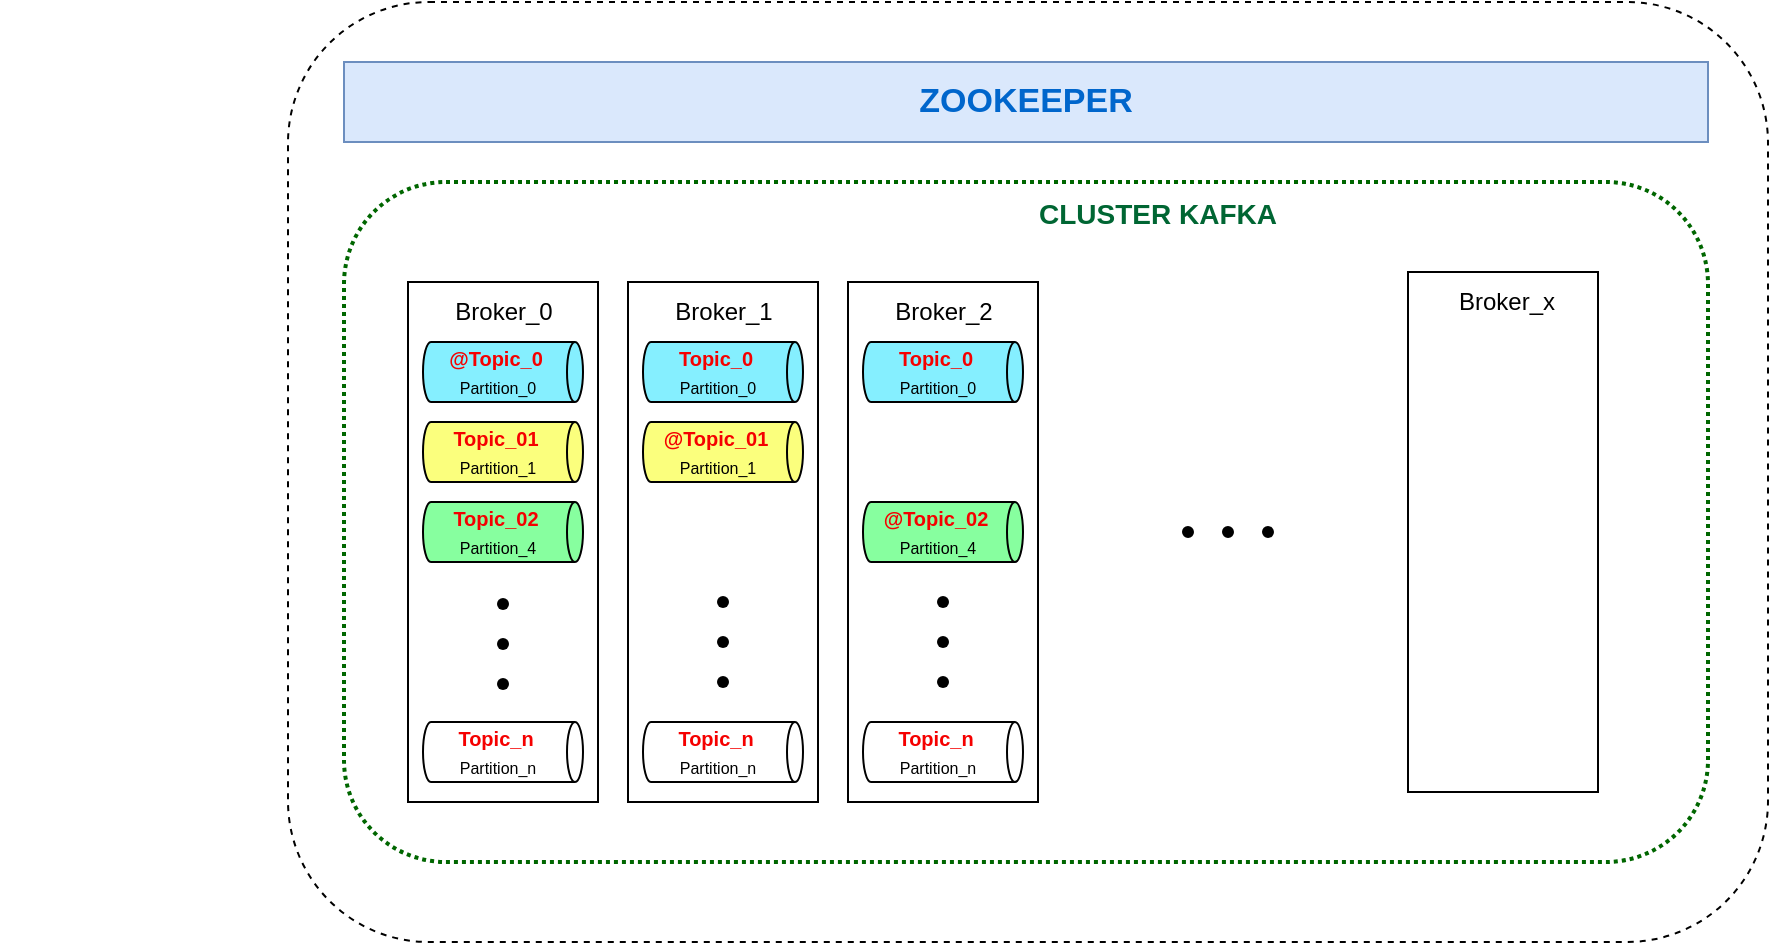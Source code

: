 <mxfile version="24.2.5" type="github">
  <diagram name="Página-1" id="1RrXKW-j6NRrJkK_RttK">
    <mxGraphModel dx="2022" dy="650" grid="1" gridSize="10" guides="1" tooltips="1" connect="1" arrows="1" fold="1" page="1" pageScale="1" pageWidth="827" pageHeight="1169" math="0" shadow="0">
      <root>
        <mxCell id="0" />
        <mxCell id="1" parent="0" />
        <mxCell id="chSGc92qNMqzSdfyWefD-2" value="" style="rounded=1;whiteSpace=wrap;html=1;dashed=1;" vertex="1" parent="1">
          <mxGeometry x="-40" y="190" width="740" height="470" as="geometry" />
        </mxCell>
        <mxCell id="chSGc92qNMqzSdfyWefD-3" value="&lt;b&gt;&lt;font style=&quot;font-size: 17px;&quot; color=&quot;#0066cc&quot;&gt;ZOOKEEPER&lt;/font&gt;&lt;/b&gt;" style="rounded=0;whiteSpace=wrap;html=1;fillColor=#dae8fc;strokeColor=#6c8ebf;" vertex="1" parent="1">
          <mxGeometry x="-12" y="220" width="682" height="40" as="geometry" />
        </mxCell>
        <mxCell id="chSGc92qNMqzSdfyWefD-4" value="" style="rounded=1;whiteSpace=wrap;html=1;strokeColor=#006600;dashed=1;strokeWidth=2;dashPattern=1 1;" vertex="1" parent="1">
          <mxGeometry x="-12" y="280" width="682" height="340" as="geometry" />
        </mxCell>
        <mxCell id="chSGc92qNMqzSdfyWefD-21" value="" style="group;fillColor=#f8cecc;strokeColor=#b85450;" vertex="1" connectable="0" parent="1">
          <mxGeometry x="20" y="330" width="95" height="260" as="geometry" />
        </mxCell>
        <mxCell id="chSGc92qNMqzSdfyWefD-5" value="" style="rounded=0;whiteSpace=wrap;html=1;" vertex="1" parent="chSGc92qNMqzSdfyWefD-21">
          <mxGeometry width="95" height="260" as="geometry" />
        </mxCell>
        <mxCell id="chSGc92qNMqzSdfyWefD-19" value="Broker_0" style="text;html=1;align=center;verticalAlign=middle;whiteSpace=wrap;rounded=0;movable=1;resizable=1;rotatable=1;deletable=1;editable=1;locked=0;connectable=1;" vertex="1" parent="chSGc92qNMqzSdfyWefD-21">
          <mxGeometry x="17.5" width="60" height="30" as="geometry" />
        </mxCell>
        <mxCell id="chSGc92qNMqzSdfyWefD-53" value="" style="group" vertex="1" connectable="0" parent="chSGc92qNMqzSdfyWefD-21">
          <mxGeometry x="7.5" y="30" width="80" height="30" as="geometry" />
        </mxCell>
        <mxCell id="chSGc92qNMqzSdfyWefD-74" value="" style="group" vertex="1" connectable="0" parent="chSGc92qNMqzSdfyWefD-53">
          <mxGeometry y="-1.776e-15" width="80" height="30" as="geometry" />
        </mxCell>
        <mxCell id="chSGc92qNMqzSdfyWefD-54" value="" style="shape=cylinder3;whiteSpace=wrap;html=1;boundedLbl=1;backgroundOutline=1;size=4;rotation=90;fillColor=#85EFFF;" vertex="1" parent="chSGc92qNMqzSdfyWefD-74">
          <mxGeometry x="25" y="-25" width="30" height="80" as="geometry" />
        </mxCell>
        <mxCell id="chSGc92qNMqzSdfyWefD-55" value="&lt;font color=&quot;#f50000&quot; style=&quot;font-size: 10px;&quot;&gt;&lt;b&gt;@Topic_0&lt;/b&gt;&lt;/font&gt;" style="text;html=1;align=center;verticalAlign=middle;whiteSpace=wrap;rounded=0;" vertex="1" parent="chSGc92qNMqzSdfyWefD-74">
          <mxGeometry x="8" y="3.0" width="55.69" height="10" as="geometry" />
        </mxCell>
        <mxCell id="chSGc92qNMqzSdfyWefD-56" value="&lt;font style=&quot;font-size: 8px;&quot;&gt;Partition_0&lt;/font&gt;" style="text;html=1;align=center;verticalAlign=middle;whiteSpace=wrap;rounded=0;" vertex="1" parent="chSGc92qNMqzSdfyWefD-74">
          <mxGeometry x="9" y="17" width="55.69" height="10" as="geometry" />
        </mxCell>
        <mxCell id="chSGc92qNMqzSdfyWefD-65" value="" style="group" vertex="1" connectable="0" parent="chSGc92qNMqzSdfyWefD-21">
          <mxGeometry x="7.5" y="70" width="80" height="30" as="geometry" />
        </mxCell>
        <mxCell id="chSGc92qNMqzSdfyWefD-70" value="" style="group" vertex="1" connectable="0" parent="chSGc92qNMqzSdfyWefD-65">
          <mxGeometry y="-1.776e-15" width="80" height="30" as="geometry" />
        </mxCell>
        <mxCell id="chSGc92qNMqzSdfyWefD-75" value="" style="group" vertex="1" connectable="0" parent="chSGc92qNMqzSdfyWefD-70">
          <mxGeometry y="-1.776e-15" width="80" height="30" as="geometry" />
        </mxCell>
        <mxCell id="chSGc92qNMqzSdfyWefD-49" value="" style="shape=cylinder3;whiteSpace=wrap;html=1;boundedLbl=1;backgroundOutline=1;size=4;rotation=90;fillColor=#FBFF7D;" vertex="1" parent="chSGc92qNMqzSdfyWefD-75">
          <mxGeometry x="25" y="-25" width="30" height="80" as="geometry" />
        </mxCell>
        <mxCell id="chSGc92qNMqzSdfyWefD-50" value="&lt;font color=&quot;#f50000&quot; style=&quot;font-size: 10px;&quot;&gt;&lt;b&gt;Topic_01&lt;/b&gt;&lt;/font&gt;" style="text;html=1;align=center;verticalAlign=middle;whiteSpace=wrap;rounded=0;" vertex="1" parent="chSGc92qNMqzSdfyWefD-75">
          <mxGeometry x="8" y="3.0" width="55.69" height="10" as="geometry" />
        </mxCell>
        <mxCell id="chSGc92qNMqzSdfyWefD-51" value="&lt;font style=&quot;font-size: 8px;&quot;&gt;Partition_1&lt;/font&gt;" style="text;html=1;align=center;verticalAlign=middle;whiteSpace=wrap;rounded=0;" vertex="1" parent="chSGc92qNMqzSdfyWefD-75">
          <mxGeometry x="9" y="17" width="55.69" height="10" as="geometry" />
        </mxCell>
        <mxCell id="chSGc92qNMqzSdfyWefD-66" value="" style="group" vertex="1" connectable="0" parent="chSGc92qNMqzSdfyWefD-21">
          <mxGeometry x="7.5" y="220" width="80" height="30" as="geometry" />
        </mxCell>
        <mxCell id="chSGc92qNMqzSdfyWefD-43" value="" style="shape=cylinder3;whiteSpace=wrap;html=1;boundedLbl=1;backgroundOutline=1;size=4;rotation=90;" vertex="1" parent="chSGc92qNMqzSdfyWefD-66">
          <mxGeometry x="25" y="-25" width="30" height="80" as="geometry" />
        </mxCell>
        <mxCell id="chSGc92qNMqzSdfyWefD-44" value="&lt;font color=&quot;#f50000&quot; style=&quot;font-size: 10px;&quot;&gt;&lt;b&gt;Topic_n&lt;/b&gt;&lt;/font&gt;" style="text;html=1;align=center;verticalAlign=middle;whiteSpace=wrap;rounded=0;" vertex="1" parent="chSGc92qNMqzSdfyWefD-66">
          <mxGeometry x="8" y="3.0" width="55.69" height="10" as="geometry" />
        </mxCell>
        <mxCell id="chSGc92qNMqzSdfyWefD-45" value="&lt;font style=&quot;font-size: 8px;&quot;&gt;Partition_n&lt;/font&gt;" style="text;html=1;align=center;verticalAlign=middle;whiteSpace=wrap;rounded=0;" vertex="1" parent="chSGc92qNMqzSdfyWefD-66">
          <mxGeometry x="9" y="17" width="55.69" height="10" as="geometry" />
        </mxCell>
        <mxCell id="chSGc92qNMqzSdfyWefD-71" value="" style="group" vertex="1" connectable="0" parent="chSGc92qNMqzSdfyWefD-21">
          <mxGeometry x="7.5" y="110" width="80" height="30" as="geometry" />
        </mxCell>
        <mxCell id="chSGc92qNMqzSdfyWefD-76" value="" style="group" vertex="1" connectable="0" parent="chSGc92qNMqzSdfyWefD-71">
          <mxGeometry y="-1.776e-15" width="80" height="30" as="geometry" />
        </mxCell>
        <mxCell id="chSGc92qNMqzSdfyWefD-62" value="" style="shape=cylinder3;whiteSpace=wrap;html=1;boundedLbl=1;backgroundOutline=1;size=4;rotation=90;fillColor=#87FF9F;" vertex="1" parent="chSGc92qNMqzSdfyWefD-76">
          <mxGeometry x="25" y="-25" width="30" height="80" as="geometry" />
        </mxCell>
        <mxCell id="chSGc92qNMqzSdfyWefD-63" value="&lt;font color=&quot;#f50000&quot; style=&quot;font-size: 10px;&quot;&gt;&lt;b&gt;Topic_02&lt;/b&gt;&lt;/font&gt;" style="text;html=1;align=center;verticalAlign=middle;whiteSpace=wrap;rounded=0;" vertex="1" parent="chSGc92qNMqzSdfyWefD-76">
          <mxGeometry x="8" y="3.0" width="55.69" height="10" as="geometry" />
        </mxCell>
        <mxCell id="chSGc92qNMqzSdfyWefD-64" value="&lt;font style=&quot;font-size: 8px;&quot;&gt;Partition_4&lt;/font&gt;" style="text;html=1;align=center;verticalAlign=middle;whiteSpace=wrap;rounded=0;" vertex="1" parent="chSGc92qNMqzSdfyWefD-76">
          <mxGeometry x="9" y="17" width="55.69" height="10" as="geometry" />
        </mxCell>
        <mxCell id="chSGc92qNMqzSdfyWefD-122" value="" style="group" vertex="1" connectable="0" parent="chSGc92qNMqzSdfyWefD-21">
          <mxGeometry x="37.5" y="151" width="20" height="60" as="geometry" />
        </mxCell>
        <mxCell id="chSGc92qNMqzSdfyWefD-67" value="" style="shape=waypoint;sketch=0;fillStyle=solid;size=6;pointerEvents=1;points=[];fillColor=none;resizable=0;rotatable=0;perimeter=centerPerimeter;snapToPoint=1;" vertex="1" parent="chSGc92qNMqzSdfyWefD-122">
          <mxGeometry width="20" height="20" as="geometry" />
        </mxCell>
        <mxCell id="chSGc92qNMqzSdfyWefD-68" value="" style="shape=waypoint;sketch=0;fillStyle=solid;size=6;pointerEvents=1;points=[];fillColor=none;resizable=0;rotatable=0;perimeter=centerPerimeter;snapToPoint=1;" vertex="1" parent="chSGc92qNMqzSdfyWefD-122">
          <mxGeometry y="20" width="20" height="20" as="geometry" />
        </mxCell>
        <mxCell id="chSGc92qNMqzSdfyWefD-69" value="" style="shape=waypoint;sketch=0;fillStyle=solid;size=6;pointerEvents=1;points=[];fillColor=none;resizable=0;rotatable=0;perimeter=centerPerimeter;snapToPoint=1;" vertex="1" parent="chSGc92qNMqzSdfyWefD-122">
          <mxGeometry y="40" width="20" height="20" as="geometry" />
        </mxCell>
        <mxCell id="chSGc92qNMqzSdfyWefD-22" value="" style="group" vertex="1" connectable="0" parent="1">
          <mxGeometry x="130" y="330" width="95" height="260" as="geometry" />
        </mxCell>
        <mxCell id="chSGc92qNMqzSdfyWefD-23" value="" style="rounded=0;whiteSpace=wrap;html=1;" vertex="1" parent="chSGc92qNMqzSdfyWefD-22">
          <mxGeometry width="95" height="260" as="geometry" />
        </mxCell>
        <mxCell id="chSGc92qNMqzSdfyWefD-24" value="Broker_1" style="text;html=1;align=center;verticalAlign=middle;whiteSpace=wrap;rounded=0;movable=1;resizable=1;rotatable=1;deletable=1;editable=1;locked=0;connectable=1;" vertex="1" parent="chSGc92qNMqzSdfyWefD-22">
          <mxGeometry x="17.5" width="60" height="30" as="geometry" />
        </mxCell>
        <mxCell id="chSGc92qNMqzSdfyWefD-87" value="" style="group" vertex="1" connectable="0" parent="chSGc92qNMqzSdfyWefD-22">
          <mxGeometry x="7.5" y="70" width="80" height="30" as="geometry" />
        </mxCell>
        <mxCell id="chSGc92qNMqzSdfyWefD-88" value="" style="group" vertex="1" connectable="0" parent="chSGc92qNMqzSdfyWefD-87">
          <mxGeometry y="-1.776e-15" width="80" height="30" as="geometry" />
        </mxCell>
        <mxCell id="chSGc92qNMqzSdfyWefD-89" value="" style="group" vertex="1" connectable="0" parent="chSGc92qNMqzSdfyWefD-88">
          <mxGeometry y="-1.776e-15" width="80" height="30" as="geometry" />
        </mxCell>
        <mxCell id="chSGc92qNMqzSdfyWefD-90" value="" style="shape=cylinder3;whiteSpace=wrap;html=1;boundedLbl=1;backgroundOutline=1;size=4;rotation=90;fillColor=#FBFF7D;" vertex="1" parent="chSGc92qNMqzSdfyWefD-89">
          <mxGeometry x="25" y="-25" width="30" height="80" as="geometry" />
        </mxCell>
        <mxCell id="chSGc92qNMqzSdfyWefD-91" value="&lt;font color=&quot;#f50000&quot; style=&quot;font-size: 10px;&quot;&gt;&lt;b&gt;@Topic_01&lt;/b&gt;&lt;/font&gt;" style="text;html=1;align=center;verticalAlign=middle;whiteSpace=wrap;rounded=0;" vertex="1" parent="chSGc92qNMqzSdfyWefD-89">
          <mxGeometry x="8" y="3.0" width="55.69" height="10" as="geometry" />
        </mxCell>
        <mxCell id="chSGc92qNMqzSdfyWefD-92" value="&lt;font style=&quot;font-size: 8px;&quot;&gt;Partition_1&lt;/font&gt;" style="text;html=1;align=center;verticalAlign=middle;whiteSpace=wrap;rounded=0;" vertex="1" parent="chSGc92qNMqzSdfyWefD-89">
          <mxGeometry x="9" y="17" width="55.69" height="10" as="geometry" />
        </mxCell>
        <mxCell id="chSGc92qNMqzSdfyWefD-114" value="" style="group" vertex="1" connectable="0" parent="chSGc92qNMqzSdfyWefD-22">
          <mxGeometry x="7.5" y="220" width="80" height="30" as="geometry" />
        </mxCell>
        <mxCell id="chSGc92qNMqzSdfyWefD-115" value="" style="shape=cylinder3;whiteSpace=wrap;html=1;boundedLbl=1;backgroundOutline=1;size=4;rotation=90;" vertex="1" parent="chSGc92qNMqzSdfyWefD-114">
          <mxGeometry x="25" y="-25" width="30" height="80" as="geometry" />
        </mxCell>
        <mxCell id="chSGc92qNMqzSdfyWefD-116" value="&lt;font color=&quot;#f50000&quot; style=&quot;font-size: 10px;&quot;&gt;&lt;b&gt;Topic_n&lt;/b&gt;&lt;/font&gt;" style="text;html=1;align=center;verticalAlign=middle;whiteSpace=wrap;rounded=0;" vertex="1" parent="chSGc92qNMqzSdfyWefD-114">
          <mxGeometry x="8" y="3.0" width="55.69" height="10" as="geometry" />
        </mxCell>
        <mxCell id="chSGc92qNMqzSdfyWefD-117" value="&lt;font style=&quot;font-size: 8px;&quot;&gt;Partition_n&lt;/font&gt;" style="text;html=1;align=center;verticalAlign=middle;whiteSpace=wrap;rounded=0;" vertex="1" parent="chSGc92qNMqzSdfyWefD-114">
          <mxGeometry x="9" y="17" width="55.69" height="10" as="geometry" />
        </mxCell>
        <mxCell id="chSGc92qNMqzSdfyWefD-123" value="" style="group" vertex="1" connectable="0" parent="chSGc92qNMqzSdfyWefD-22">
          <mxGeometry x="37.5" y="150" width="20" height="60" as="geometry" />
        </mxCell>
        <mxCell id="chSGc92qNMqzSdfyWefD-124" value="" style="shape=waypoint;sketch=0;fillStyle=solid;size=6;pointerEvents=1;points=[];fillColor=none;resizable=0;rotatable=0;perimeter=centerPerimeter;snapToPoint=1;" vertex="1" parent="chSGc92qNMqzSdfyWefD-123">
          <mxGeometry width="20" height="20" as="geometry" />
        </mxCell>
        <mxCell id="chSGc92qNMqzSdfyWefD-125" value="" style="shape=waypoint;sketch=0;fillStyle=solid;size=6;pointerEvents=1;points=[];fillColor=none;resizable=0;rotatable=0;perimeter=centerPerimeter;snapToPoint=1;" vertex="1" parent="chSGc92qNMqzSdfyWefD-123">
          <mxGeometry y="20" width="20" height="20" as="geometry" />
        </mxCell>
        <mxCell id="chSGc92qNMqzSdfyWefD-126" value="" style="shape=waypoint;sketch=0;fillStyle=solid;size=6;pointerEvents=1;points=[];fillColor=none;resizable=0;rotatable=0;perimeter=centerPerimeter;snapToPoint=1;" vertex="1" parent="chSGc92qNMqzSdfyWefD-123">
          <mxGeometry y="40" width="20" height="20" as="geometry" />
        </mxCell>
        <mxCell id="chSGc92qNMqzSdfyWefD-57" value="" style="group" vertex="1" connectable="0" parent="1">
          <mxGeometry x="137.5" y="360" width="80" height="30" as="geometry" />
        </mxCell>
        <mxCell id="chSGc92qNMqzSdfyWefD-85" value="" style="group" vertex="1" connectable="0" parent="chSGc92qNMqzSdfyWefD-57">
          <mxGeometry y="-1.776e-15" width="80" height="30" as="geometry" />
        </mxCell>
        <mxCell id="chSGc92qNMqzSdfyWefD-58" value="" style="shape=cylinder3;whiteSpace=wrap;html=1;boundedLbl=1;backgroundOutline=1;size=4;rotation=90;fillColor=#85EFFF;" vertex="1" parent="chSGc92qNMqzSdfyWefD-85">
          <mxGeometry x="25" y="-25" width="30" height="80" as="geometry" />
        </mxCell>
        <mxCell id="chSGc92qNMqzSdfyWefD-59" value="&lt;font color=&quot;#f50000&quot; style=&quot;font-size: 10px;&quot;&gt;&lt;b&gt;Topic_0&lt;/b&gt;&lt;/font&gt;" style="text;html=1;align=center;verticalAlign=middle;whiteSpace=wrap;rounded=0;" vertex="1" parent="chSGc92qNMqzSdfyWefD-85">
          <mxGeometry x="8" y="3.0" width="55.69" height="10" as="geometry" />
        </mxCell>
        <mxCell id="chSGc92qNMqzSdfyWefD-60" value="&lt;font style=&quot;font-size: 8px;&quot;&gt;Partition_0&lt;/font&gt;" style="text;html=1;align=center;verticalAlign=middle;whiteSpace=wrap;rounded=0;" vertex="1" parent="chSGc92qNMqzSdfyWefD-85">
          <mxGeometry x="9" y="17" width="55.69" height="10" as="geometry" />
        </mxCell>
        <mxCell id="chSGc92qNMqzSdfyWefD-41" value="" style="group;shadow=0;" vertex="1" connectable="0" parent="1">
          <mxGeometry x="-183.78" y="470" width="80" height="30" as="geometry" />
        </mxCell>
        <mxCell id="chSGc92qNMqzSdfyWefD-73" value="&lt;font size=&quot;1&quot; color=&quot;#006633&quot; style=&quot;&quot;&gt;&lt;b style=&quot;font-size: 14px;&quot;&gt;CLUSTER KAFKA&lt;/b&gt;&lt;/font&gt;" style="text;html=1;align=center;verticalAlign=middle;whiteSpace=wrap;rounded=0;" vertex="1" parent="1">
          <mxGeometry x="310" y="281" width="170" height="30" as="geometry" />
        </mxCell>
        <mxCell id="chSGc92qNMqzSdfyWefD-93" value="" style="group" vertex="1" connectable="0" parent="1">
          <mxGeometry x="240" y="330" width="95" height="260" as="geometry" />
        </mxCell>
        <mxCell id="chSGc92qNMqzSdfyWefD-94" value="" style="rounded=0;whiteSpace=wrap;html=1;" vertex="1" parent="chSGc92qNMqzSdfyWefD-93">
          <mxGeometry width="95" height="260" as="geometry" />
        </mxCell>
        <mxCell id="chSGc92qNMqzSdfyWefD-95" value="Broker_2" style="text;html=1;align=center;verticalAlign=middle;whiteSpace=wrap;rounded=0;movable=1;resizable=1;rotatable=1;deletable=1;editable=1;locked=0;connectable=1;" vertex="1" parent="chSGc92qNMqzSdfyWefD-93">
          <mxGeometry x="17.5" width="60" height="30" as="geometry" />
        </mxCell>
        <mxCell id="chSGc92qNMqzSdfyWefD-108" value="" style="group" vertex="1" connectable="0" parent="chSGc92qNMqzSdfyWefD-93">
          <mxGeometry x="7.5" y="110" width="80" height="30" as="geometry" />
        </mxCell>
        <mxCell id="chSGc92qNMqzSdfyWefD-109" value="" style="group" vertex="1" connectable="0" parent="chSGc92qNMqzSdfyWefD-108">
          <mxGeometry y="-1.776e-15" width="80" height="30" as="geometry" />
        </mxCell>
        <mxCell id="chSGc92qNMqzSdfyWefD-110" value="" style="shape=cylinder3;whiteSpace=wrap;html=1;boundedLbl=1;backgroundOutline=1;size=4;rotation=90;fillColor=#87FF9F;" vertex="1" parent="chSGc92qNMqzSdfyWefD-109">
          <mxGeometry x="25" y="-25" width="30" height="80" as="geometry" />
        </mxCell>
        <mxCell id="chSGc92qNMqzSdfyWefD-111" value="&lt;font color=&quot;#f50000&quot; style=&quot;font-size: 10px;&quot;&gt;&lt;b&gt;@Topic_02&lt;/b&gt;&lt;/font&gt;" style="text;html=1;align=center;verticalAlign=middle;whiteSpace=wrap;rounded=0;" vertex="1" parent="chSGc92qNMqzSdfyWefD-109">
          <mxGeometry x="8" y="3.0" width="55.69" height="10" as="geometry" />
        </mxCell>
        <mxCell id="chSGc92qNMqzSdfyWefD-112" value="&lt;font style=&quot;font-size: 8px;&quot;&gt;Partition_4&lt;/font&gt;" style="text;html=1;align=center;verticalAlign=middle;whiteSpace=wrap;rounded=0;" vertex="1" parent="chSGc92qNMqzSdfyWefD-109">
          <mxGeometry x="9" y="17" width="55.69" height="10" as="geometry" />
        </mxCell>
        <mxCell id="chSGc92qNMqzSdfyWefD-118" value="" style="group" vertex="1" connectable="0" parent="chSGc92qNMqzSdfyWefD-93">
          <mxGeometry x="7.5" y="220" width="80" height="30" as="geometry" />
        </mxCell>
        <mxCell id="chSGc92qNMqzSdfyWefD-119" value="" style="shape=cylinder3;whiteSpace=wrap;html=1;boundedLbl=1;backgroundOutline=1;size=4;rotation=90;" vertex="1" parent="chSGc92qNMqzSdfyWefD-118">
          <mxGeometry x="25" y="-25" width="30" height="80" as="geometry" />
        </mxCell>
        <mxCell id="chSGc92qNMqzSdfyWefD-120" value="&lt;font color=&quot;#f50000&quot; style=&quot;font-size: 10px;&quot;&gt;&lt;b&gt;Topic_n&lt;/b&gt;&lt;/font&gt;" style="text;html=1;align=center;verticalAlign=middle;whiteSpace=wrap;rounded=0;" vertex="1" parent="chSGc92qNMqzSdfyWefD-118">
          <mxGeometry x="8" y="3.0" width="55.69" height="10" as="geometry" />
        </mxCell>
        <mxCell id="chSGc92qNMqzSdfyWefD-121" value="&lt;font style=&quot;font-size: 8px;&quot;&gt;Partition_n&lt;/font&gt;" style="text;html=1;align=center;verticalAlign=middle;whiteSpace=wrap;rounded=0;" vertex="1" parent="chSGc92qNMqzSdfyWefD-118">
          <mxGeometry x="9" y="17" width="55.69" height="10" as="geometry" />
        </mxCell>
        <mxCell id="chSGc92qNMqzSdfyWefD-127" value="" style="group" vertex="1" connectable="0" parent="chSGc92qNMqzSdfyWefD-93">
          <mxGeometry x="37.5" y="150" width="20" height="60" as="geometry" />
        </mxCell>
        <mxCell id="chSGc92qNMqzSdfyWefD-128" value="" style="shape=waypoint;sketch=0;fillStyle=solid;size=6;pointerEvents=1;points=[];fillColor=none;resizable=0;rotatable=0;perimeter=centerPerimeter;snapToPoint=1;" vertex="1" parent="chSGc92qNMqzSdfyWefD-127">
          <mxGeometry width="20" height="20" as="geometry" />
        </mxCell>
        <mxCell id="chSGc92qNMqzSdfyWefD-129" value="" style="shape=waypoint;sketch=0;fillStyle=solid;size=6;pointerEvents=1;points=[];fillColor=none;resizable=0;rotatable=0;perimeter=centerPerimeter;snapToPoint=1;" vertex="1" parent="chSGc92qNMqzSdfyWefD-127">
          <mxGeometry y="20" width="20" height="20" as="geometry" />
        </mxCell>
        <mxCell id="chSGc92qNMqzSdfyWefD-130" value="" style="shape=waypoint;sketch=0;fillStyle=solid;size=6;pointerEvents=1;points=[];fillColor=none;resizable=0;rotatable=0;perimeter=centerPerimeter;snapToPoint=1;" vertex="1" parent="chSGc92qNMqzSdfyWefD-127">
          <mxGeometry y="40" width="20" height="20" as="geometry" />
        </mxCell>
        <mxCell id="chSGc92qNMqzSdfyWefD-102" value="" style="group" vertex="1" connectable="0" parent="1">
          <mxGeometry x="247.5" y="360" width="80" height="30" as="geometry" />
        </mxCell>
        <mxCell id="chSGc92qNMqzSdfyWefD-103" value="" style="group" vertex="1" connectable="0" parent="chSGc92qNMqzSdfyWefD-102">
          <mxGeometry y="-1.776e-15" width="80" height="30" as="geometry" />
        </mxCell>
        <mxCell id="chSGc92qNMqzSdfyWefD-104" value="" style="shape=cylinder3;whiteSpace=wrap;html=1;boundedLbl=1;backgroundOutline=1;size=4;rotation=90;fillColor=#85EFFF;" vertex="1" parent="chSGc92qNMqzSdfyWefD-103">
          <mxGeometry x="25" y="-25" width="30" height="80" as="geometry" />
        </mxCell>
        <mxCell id="chSGc92qNMqzSdfyWefD-105" value="&lt;font color=&quot;#f50000&quot; style=&quot;font-size: 10px;&quot;&gt;&lt;b&gt;Topic_0&lt;/b&gt;&lt;/font&gt;" style="text;html=1;align=center;verticalAlign=middle;whiteSpace=wrap;rounded=0;" vertex="1" parent="chSGc92qNMqzSdfyWefD-103">
          <mxGeometry x="8" y="3.0" width="55.69" height="10" as="geometry" />
        </mxCell>
        <mxCell id="chSGc92qNMqzSdfyWefD-106" value="&lt;font style=&quot;font-size: 8px;&quot;&gt;Partition_0&lt;/font&gt;" style="text;html=1;align=center;verticalAlign=middle;whiteSpace=wrap;rounded=0;" vertex="1" parent="chSGc92qNMqzSdfyWefD-103">
          <mxGeometry x="9" y="17" width="55.69" height="10" as="geometry" />
        </mxCell>
        <mxCell id="chSGc92qNMqzSdfyWefD-131" value="" style="group;rotation=89;" vertex="1" connectable="0" parent="1">
          <mxGeometry x="420" y="425" width="20" height="60" as="geometry" />
        </mxCell>
        <mxCell id="chSGc92qNMqzSdfyWefD-132" value="" style="shape=waypoint;sketch=0;fillStyle=solid;size=6;pointerEvents=1;points=[];fillColor=none;resizable=0;rotatable=0;perimeter=centerPerimeter;snapToPoint=1;rotation=89;" vertex="1" parent="chSGc92qNMqzSdfyWefD-131">
          <mxGeometry x="20" y="20" width="20" height="20" as="geometry" />
        </mxCell>
        <mxCell id="chSGc92qNMqzSdfyWefD-133" value="" style="shape=waypoint;sketch=0;fillStyle=solid;size=6;pointerEvents=1;points=[];fillColor=none;resizable=0;rotatable=0;perimeter=centerPerimeter;snapToPoint=1;rotation=89;" vertex="1" parent="chSGc92qNMqzSdfyWefD-131">
          <mxGeometry y="20" width="20" height="20" as="geometry" />
        </mxCell>
        <mxCell id="chSGc92qNMqzSdfyWefD-134" value="" style="shape=waypoint;sketch=0;fillStyle=solid;size=6;pointerEvents=1;points=[];fillColor=none;resizable=0;rotatable=0;perimeter=centerPerimeter;snapToPoint=1;rotation=89;" vertex="1" parent="chSGc92qNMqzSdfyWefD-131">
          <mxGeometry x="-20" y="20" width="20" height="20" as="geometry" />
        </mxCell>
        <mxCell id="chSGc92qNMqzSdfyWefD-139" value="" style="group" vertex="1" connectable="0" parent="1">
          <mxGeometry x="520" y="325" width="95" height="260" as="geometry" />
        </mxCell>
        <mxCell id="chSGc92qNMqzSdfyWefD-140" value="" style="rounded=0;whiteSpace=wrap;html=1;" vertex="1" parent="chSGc92qNMqzSdfyWefD-139">
          <mxGeometry width="95" height="260" as="geometry" />
        </mxCell>
        <mxCell id="chSGc92qNMqzSdfyWefD-141" value="Broker_x" style="text;html=1;align=center;verticalAlign=middle;whiteSpace=wrap;rounded=0;movable=1;resizable=1;rotatable=1;deletable=1;editable=1;locked=0;connectable=1;" vertex="1" parent="chSGc92qNMqzSdfyWefD-139">
          <mxGeometry x="17.5" width="62.5" height="30" as="geometry" />
        </mxCell>
      </root>
    </mxGraphModel>
  </diagram>
</mxfile>
